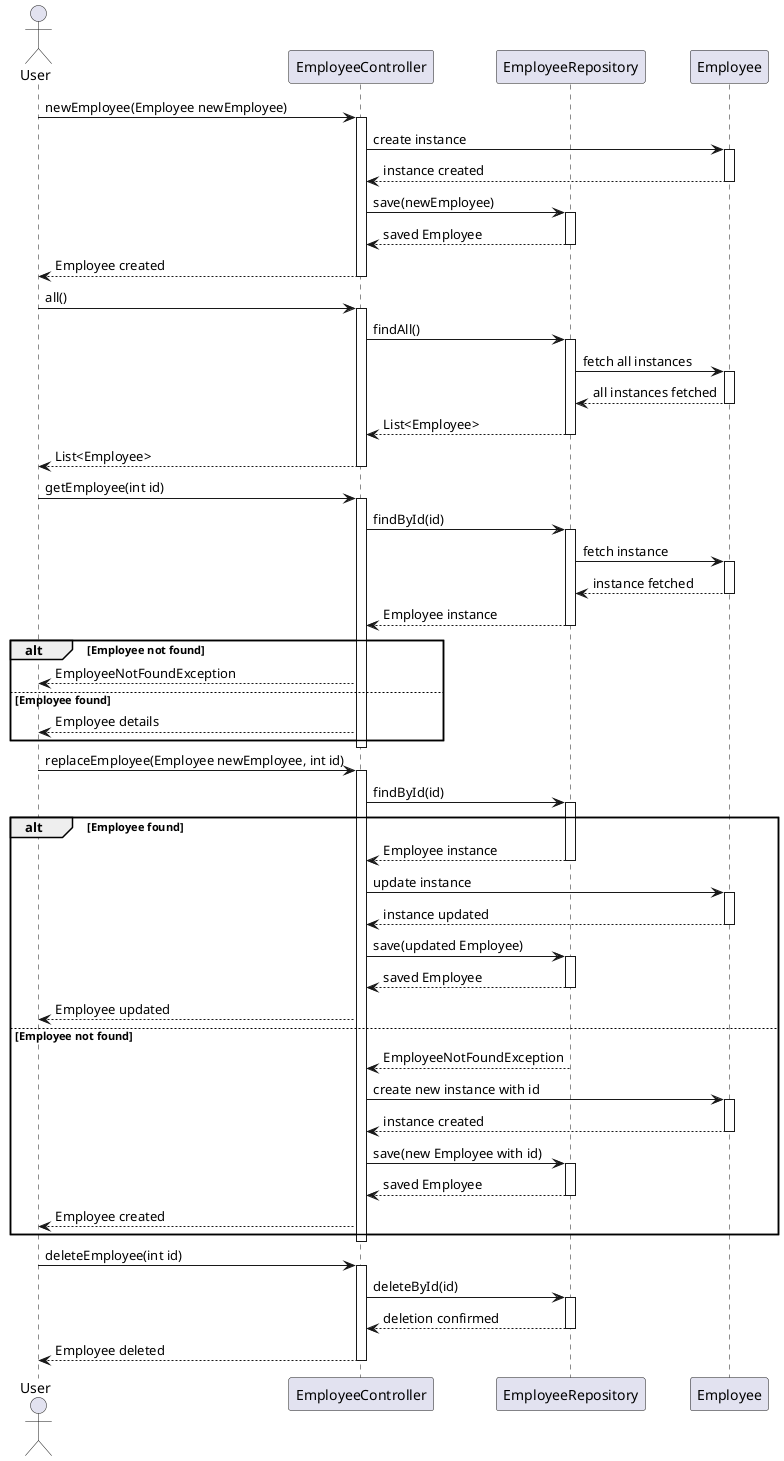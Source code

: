 @startuml

actor User
participant "EmployeeController" as Controller
participant "EmployeeRepository" as Repository
participant "Employee" as Entity

User -> Controller: newEmployee(Employee newEmployee)
activate Controller

Controller -> Entity: create instance
activate Entity
Entity --> Controller: instance created
deactivate Entity

Controller -> Repository: save(newEmployee)
activate Repository

Repository --> Controller: saved Employee
deactivate Repository

Controller --> User: Employee created
deactivate Controller

User -> Controller: all()
activate Controller

Controller -> Repository: findAll()
activate Repository

Repository -> Entity: fetch all instances
activate Entity
Entity --> Repository: all instances fetched
deactivate Entity

Repository --> Controller: List<Employee>
deactivate Repository

Controller --> User: List<Employee>
deactivate Controller

User -> Controller: getEmployee(int id)
activate Controller

Controller -> Repository: findById(id)
activate Repository

Repository -> Entity: fetch instance
activate Entity
Entity --> Repository: instance fetched
deactivate Entity

Repository --> Controller: Employee instance
deactivate Repository

alt Employee not found
    Controller --> User: EmployeeNotFoundException
else Employee found
    Controller --> User: Employee details
end
deactivate Controller

User -> Controller: replaceEmployee(Employee newEmployee, int id)
activate Controller

Controller -> Repository: findById(id)
activate Repository

alt Employee found
    Repository --> Controller: Employee instance
    deactivate Repository

    Controller -> Entity: update instance
    activate Entity
    Entity --> Controller: instance updated
    deactivate Entity

    Controller -> Repository: save(updated Employee)
    activate Repository
    Repository --> Controller: saved Employee
    deactivate Repository

    Controller --> User: Employee updated
else Employee not found
    Repository --> Controller: EmployeeNotFoundException
    deactivate Repository

    Controller -> Entity: create new instance with id
    activate Entity
    Entity --> Controller: instance created
    deactivate Entity

    Controller -> Repository: save(new Employee with id)
    activate Repository
    Repository --> Controller: saved Employee
    deactivate Repository

    Controller --> User: Employee created
end
deactivate Controller

User -> Controller: deleteEmployee(int id)
activate Controller

Controller -> Repository: deleteById(id)
activate Repository

Repository --> Controller: deletion confirmed
deactivate Repository

Controller --> User: Employee deleted
deactivate Controller

@enduml